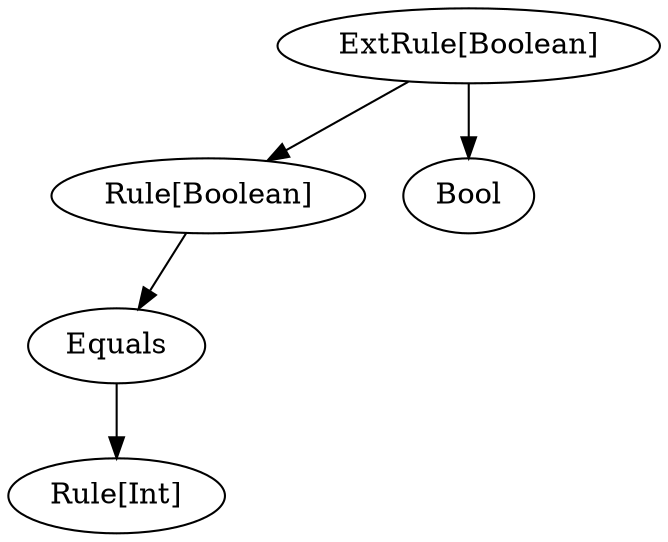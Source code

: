 digraph {
    splines=true

    ExtRuleBool[label="ExtRule[Boolean]" class="operator"]
    RuleBool[label="Rule[Boolean]" class="operator"]
    RuleInt[label="Rule[Int]" class="operator"]

    And[style="invis"]
    Equals
    Bool


    ExtRuleBool -> RuleBool[class="relies"]
    ExtRuleBool -> Bool
    Equals -> RuleInt[class="relies"]
    RuleBool -> And[style="invis"]
    RuleBool -> Equals
    And -> RuleBool[class="relies" style="invis"]
    And -> ExtRuleBool[class="relies" style="invis"]
}
